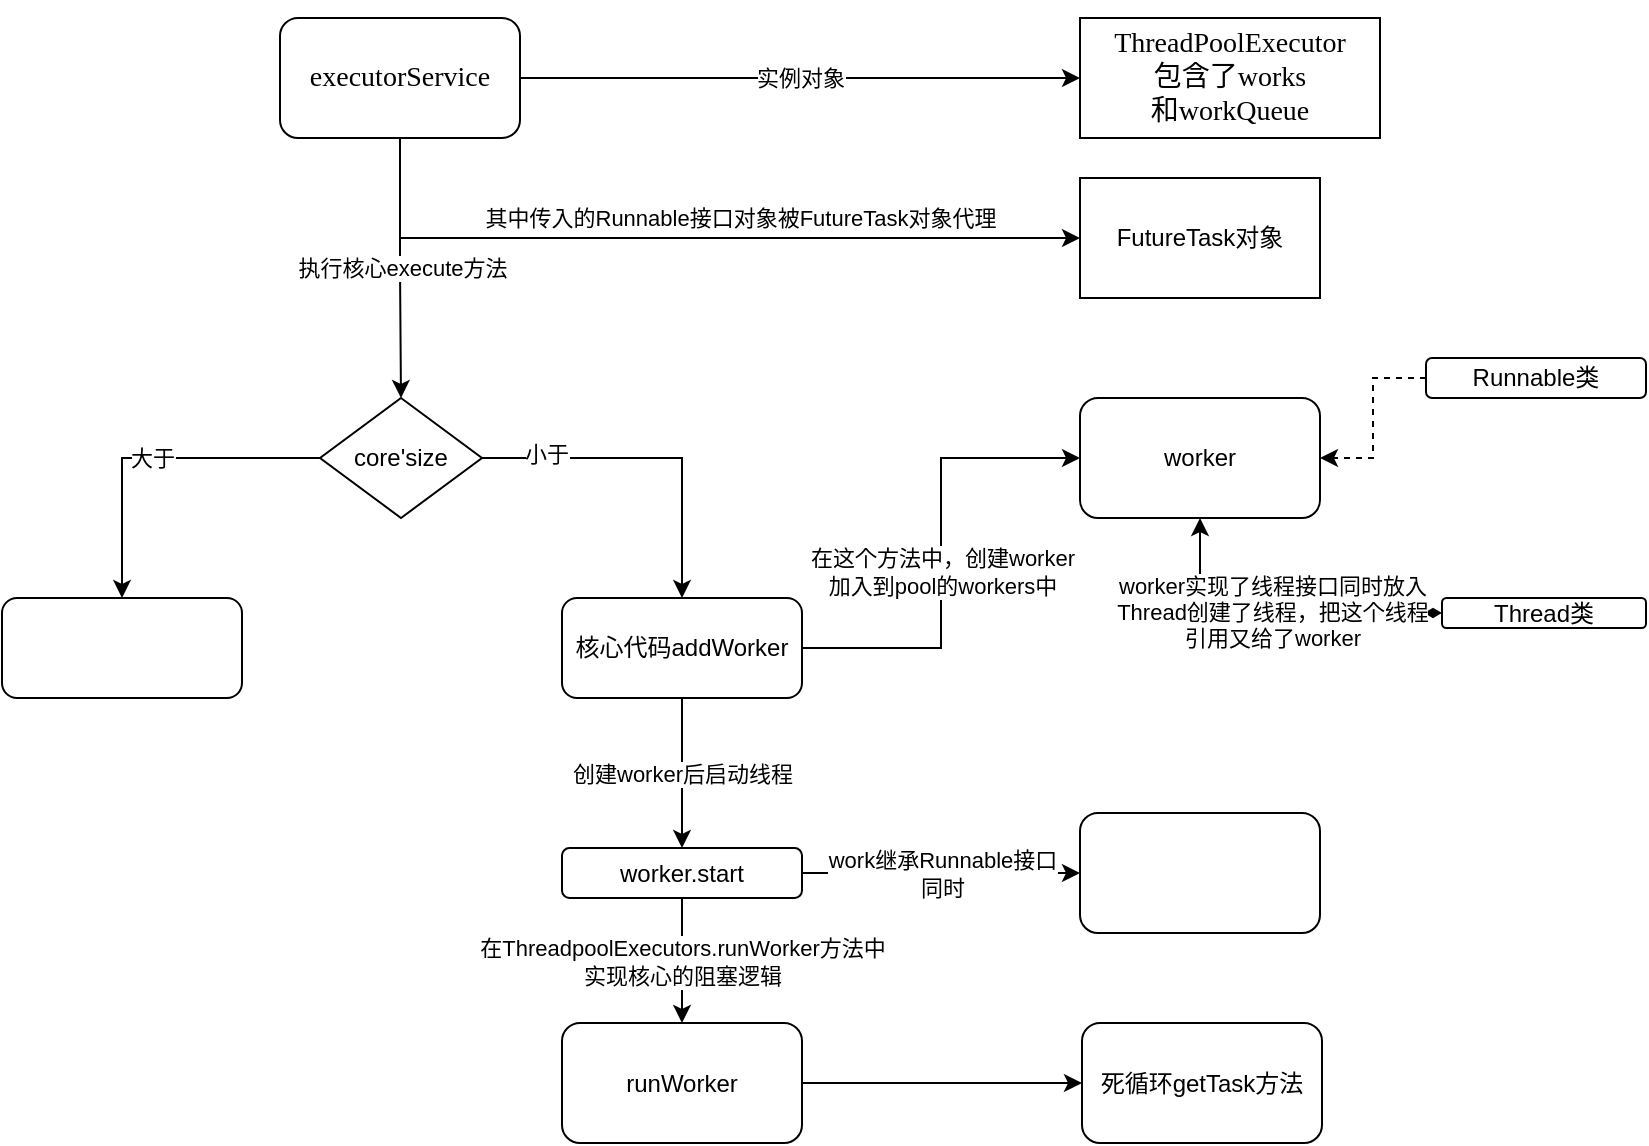<mxfile version="15.9.1" type="github" pages="2">
  <diagram id="u1BlL8yaGkPSPMrSxkff" name="executors线程池源码解析">
    <mxGraphModel dx="886" dy="543" grid="1" gridSize="10" guides="1" tooltips="1" connect="1" arrows="1" fold="1" page="1" pageScale="1" pageWidth="827" pageHeight="1169" math="0" shadow="0">
      <root>
        <object label="" id="0">
          <mxCell />
        </object>
        <mxCell id="1" parent="0" />
        <mxCell id="3Z7E9k9QrG-8lqZEbjGB-5" value="执行核心execute方法" style="edgeStyle=orthogonalEdgeStyle;rounded=0;orthogonalLoop=1;jettySize=auto;html=1;exitX=0.5;exitY=1;exitDx=0;exitDy=0;entryX=0.5;entryY=0;entryDx=0;entryDy=0;" parent="1" source="3Z7E9k9QrG-8lqZEbjGB-2" edge="1" target="0a3loxJA7eZnux-9srQ6-19">
          <mxGeometry relative="1" as="geometry">
            <mxPoint x="199" y="210" as="targetPoint" />
            <mxPoint x="539" y="120" as="sourcePoint" />
            <Array as="points" />
          </mxGeometry>
        </mxCell>
        <mxCell id="3Z7E9k9QrG-8lqZEbjGB-23" value="实例对象" style="edgeStyle=orthogonalEdgeStyle;rounded=0;orthogonalLoop=1;jettySize=auto;html=1;exitX=1;exitY=0.5;exitDx=0;exitDy=0;entryX=0;entryY=0.5;entryDx=0;entryDy=0;" parent="1" source="3Z7E9k9QrG-8lqZEbjGB-2" target="3Z7E9k9QrG-8lqZEbjGB-10" edge="1">
          <mxGeometry relative="1" as="geometry" />
        </mxCell>
        <mxCell id="3Z7E9k9QrG-8lqZEbjGB-2" value="&lt;pre style=&quot;background-color: rgb(255 , 255 , 255) ; font-family: &amp;#34;consolas&amp;#34; ; font-size: 10.5pt&quot;&gt;executorService&lt;/pre&gt;" style="rounded=1;whiteSpace=wrap;html=1;" parent="1" vertex="1">
          <mxGeometry x="139" y="30" width="120" height="60" as="geometry" />
        </mxCell>
        <mxCell id="3Z7E9k9QrG-8lqZEbjGB-20" value="其中传入的Runnable接口对象被FutureTask对象代理" style="edgeStyle=orthogonalEdgeStyle;rounded=0;orthogonalLoop=1;jettySize=auto;html=1;exitX=0.5;exitY=1;exitDx=0;exitDy=0;entryX=0;entryY=0.5;entryDx=0;entryDy=0;" parent="1" source="3Z7E9k9QrG-8lqZEbjGB-2" target="3Z7E9k9QrG-8lqZEbjGB-18" edge="1">
          <mxGeometry x="0.128" y="10" relative="1" as="geometry">
            <mxPoint as="offset" />
          </mxGeometry>
        </mxCell>
        <mxCell id="3Z7E9k9QrG-8lqZEbjGB-10" value="&lt;pre style=&quot;background-color: #ffffff ; color: #000000 ; font-family: &amp;#34;consolas&amp;#34; ; font-size: 10.5pt&quot;&gt;ThreadPoolExecutor&lt;br&gt;包含了works&lt;br/&gt;和workQueue&lt;/pre&gt;" style="rounded=0;whiteSpace=wrap;html=1;" parent="1" vertex="1">
          <mxGeometry x="539" y="30" width="150" height="60" as="geometry" />
        </mxCell>
        <mxCell id="3Z7E9k9QrG-8lqZEbjGB-18" value="FutureTask对象" style="rounded=0;whiteSpace=wrap;html=1;" parent="1" vertex="1">
          <mxGeometry x="539" y="110" width="120" height="60" as="geometry" />
        </mxCell>
        <mxCell id="0a3loxJA7eZnux-9srQ6-2" style="edgeStyle=orthogonalEdgeStyle;rounded=0;orthogonalLoop=1;jettySize=auto;html=1;exitX=1;exitY=0.5;exitDx=0;exitDy=0;entryX=0;entryY=0.5;entryDx=0;entryDy=0;" edge="1" parent="1" source="0a3loxJA7eZnux-9srQ6-1" target="0a3loxJA7eZnux-9srQ6-5">
          <mxGeometry relative="1" as="geometry">
            <mxPoint x="540" y="235" as="targetPoint" />
          </mxGeometry>
        </mxCell>
        <mxCell id="0a3loxJA7eZnux-9srQ6-7" value="在这个方法中，创建worker&lt;br&gt;加入到pool的workers中" style="edgeLabel;html=1;align=center;verticalAlign=middle;resizable=0;points=[];" vertex="1" connectable="0" parent="0a3loxJA7eZnux-9srQ6-2">
          <mxGeometry x="-0.081" relative="1" as="geometry">
            <mxPoint as="offset" />
          </mxGeometry>
        </mxCell>
        <mxCell id="0a3loxJA7eZnux-9srQ6-28" value="创建worker后启动线程" style="edgeStyle=orthogonalEdgeStyle;rounded=0;orthogonalLoop=1;jettySize=auto;html=1;startArrow=none;startFill=0;endArrow=classic;endFill=1;" edge="1" parent="1" source="0a3loxJA7eZnux-9srQ6-1" target="0a3loxJA7eZnux-9srQ6-27">
          <mxGeometry relative="1" as="geometry" />
        </mxCell>
        <mxCell id="0a3loxJA7eZnux-9srQ6-1" value="核心代码addWorker" style="rounded=1;whiteSpace=wrap;html=1;" vertex="1" parent="1">
          <mxGeometry x="280" y="320" width="120" height="50" as="geometry" />
        </mxCell>
        <mxCell id="0a3loxJA7eZnux-9srQ6-5" value="worker" style="rounded=1;whiteSpace=wrap;html=1;" vertex="1" parent="1">
          <mxGeometry x="539" y="220" width="120" height="60" as="geometry" />
        </mxCell>
        <mxCell id="0a3loxJA7eZnux-9srQ6-10" value="" style="rounded=0;orthogonalLoop=1;jettySize=auto;html=1;edgeStyle=orthogonalEdgeStyle;endArrow=classic;endFill=1;startArrow=diamondThin;startFill=1;" edge="1" parent="1" source="0a3loxJA7eZnux-9srQ6-9" target="0a3loxJA7eZnux-9srQ6-5">
          <mxGeometry relative="1" as="geometry" />
        </mxCell>
        <mxCell id="0a3loxJA7eZnux-9srQ6-15" value="worker实现了线程接口同时放入&lt;br&gt;Thread创建了线程，把这个线程&lt;br&gt;引用又给了worker" style="edgeLabel;html=1;align=center;verticalAlign=middle;resizable=0;points=[];" vertex="1" connectable="0" parent="0a3loxJA7eZnux-9srQ6-10">
          <mxGeometry x="0.007" y="-1" relative="1" as="geometry">
            <mxPoint as="offset" />
          </mxGeometry>
        </mxCell>
        <mxCell id="0a3loxJA7eZnux-9srQ6-9" value="Thread类" style="rounded=1;whiteSpace=wrap;html=1;" vertex="1" parent="1">
          <mxGeometry x="720" y="320" width="102" height="15" as="geometry" />
        </mxCell>
        <mxCell id="0a3loxJA7eZnux-9srQ6-12" style="edgeStyle=orthogonalEdgeStyle;rounded=0;orthogonalLoop=1;jettySize=auto;html=1;entryX=1;entryY=0.5;entryDx=0;entryDy=0;dashed=1;" edge="1" parent="1" source="0a3loxJA7eZnux-9srQ6-11" target="0a3loxJA7eZnux-9srQ6-5">
          <mxGeometry relative="1" as="geometry" />
        </mxCell>
        <mxCell id="0a3loxJA7eZnux-9srQ6-11" value="Runnable类" style="rounded=1;whiteSpace=wrap;html=1;" vertex="1" parent="1">
          <mxGeometry x="712" y="200" width="110" height="20" as="geometry" />
        </mxCell>
        <mxCell id="0a3loxJA7eZnux-9srQ6-20" style="edgeStyle=orthogonalEdgeStyle;rounded=0;orthogonalLoop=1;jettySize=auto;html=1;entryX=0.5;entryY=0;entryDx=0;entryDy=0;startArrow=none;startFill=0;endArrow=classic;endFill=1;" edge="1" parent="1" source="0a3loxJA7eZnux-9srQ6-19" target="0a3loxJA7eZnux-9srQ6-1">
          <mxGeometry relative="1" as="geometry" />
        </mxCell>
        <mxCell id="0a3loxJA7eZnux-9srQ6-21" value="小于" style="edgeLabel;html=1;align=center;verticalAlign=middle;resizable=0;points=[];" vertex="1" connectable="0" parent="0a3loxJA7eZnux-9srQ6-20">
          <mxGeometry x="-0.626" y="2" relative="1" as="geometry">
            <mxPoint as="offset" />
          </mxGeometry>
        </mxCell>
        <mxCell id="0a3loxJA7eZnux-9srQ6-26" value="大于" style="edgeStyle=orthogonalEdgeStyle;rounded=0;orthogonalLoop=1;jettySize=auto;html=1;startArrow=none;startFill=0;endArrow=classic;endFill=1;" edge="1" parent="1" source="0a3loxJA7eZnux-9srQ6-19" target="0a3loxJA7eZnux-9srQ6-25">
          <mxGeometry relative="1" as="geometry" />
        </mxCell>
        <mxCell id="0a3loxJA7eZnux-9srQ6-19" value="core&#39;size" style="rhombus;whiteSpace=wrap;html=1;" vertex="1" parent="1">
          <mxGeometry x="159" y="220" width="81" height="60" as="geometry" />
        </mxCell>
        <mxCell id="0a3loxJA7eZnux-9srQ6-25" value="" style="rounded=1;whiteSpace=wrap;html=1;" vertex="1" parent="1">
          <mxGeometry y="320" width="120" height="50" as="geometry" />
        </mxCell>
        <mxCell id="0a3loxJA7eZnux-9srQ6-30" value="work继承Runnable接口&lt;br&gt;同时" style="edgeStyle=orthogonalEdgeStyle;rounded=0;orthogonalLoop=1;jettySize=auto;html=1;startArrow=none;startFill=0;endArrow=classic;endFill=1;" edge="1" parent="1" source="0a3loxJA7eZnux-9srQ6-27" target="0a3loxJA7eZnux-9srQ6-29">
          <mxGeometry relative="1" as="geometry" />
        </mxCell>
        <mxCell id="0a3loxJA7eZnux-9srQ6-32" value="在ThreadpoolExecutors.runWorker方法中&lt;br&gt;实现核心的阻塞逻辑" style="edgeStyle=orthogonalEdgeStyle;rounded=0;orthogonalLoop=1;jettySize=auto;html=1;startArrow=none;startFill=0;endArrow=classic;endFill=1;" edge="1" parent="1" source="0a3loxJA7eZnux-9srQ6-27" target="0a3loxJA7eZnux-9srQ6-31">
          <mxGeometry relative="1" as="geometry" />
        </mxCell>
        <mxCell id="0a3loxJA7eZnux-9srQ6-27" value="worker.start" style="rounded=1;whiteSpace=wrap;html=1;" vertex="1" parent="1">
          <mxGeometry x="280" y="445" width="120" height="25" as="geometry" />
        </mxCell>
        <mxCell id="0a3loxJA7eZnux-9srQ6-29" value="" style="rounded=1;whiteSpace=wrap;html=1;" vertex="1" parent="1">
          <mxGeometry x="539" y="427.5" width="120" height="60" as="geometry" />
        </mxCell>
        <mxCell id="0a3loxJA7eZnux-9srQ6-34" value="" style="edgeStyle=orthogonalEdgeStyle;rounded=0;orthogonalLoop=1;jettySize=auto;html=1;startArrow=none;startFill=0;endArrow=classic;endFill=1;" edge="1" parent="1" source="0a3loxJA7eZnux-9srQ6-31" target="0a3loxJA7eZnux-9srQ6-33">
          <mxGeometry relative="1" as="geometry" />
        </mxCell>
        <mxCell id="0a3loxJA7eZnux-9srQ6-31" value="runWorker" style="rounded=1;whiteSpace=wrap;html=1;" vertex="1" parent="1">
          <mxGeometry x="280" y="532.5" width="120" height="60" as="geometry" />
        </mxCell>
        <mxCell id="0a3loxJA7eZnux-9srQ6-33" value="死循环getTask方法" style="rounded=1;whiteSpace=wrap;html=1;" vertex="1" parent="1">
          <mxGeometry x="540" y="532.5" width="120" height="60" as="geometry" />
        </mxCell>
      </root>
    </mxGraphModel>
  </diagram>
  <diagram id="Elgx-_D7xXsA12xVJE8V" name="Page-2">
    <mxGraphModel dx="1102" dy="589" grid="1" gridSize="10" guides="1" tooltips="1" connect="1" arrows="1" fold="1" page="1" pageScale="1" pageWidth="827" pageHeight="1169" math="0" shadow="0">
      <root>
        <mxCell id="o7lO5jANy7IDrgjuw0Hc-0" />
        <mxCell id="o7lO5jANy7IDrgjuw0Hc-1" parent="o7lO5jANy7IDrgjuw0Hc-0" />
      </root>
    </mxGraphModel>
  </diagram>
</mxfile>
